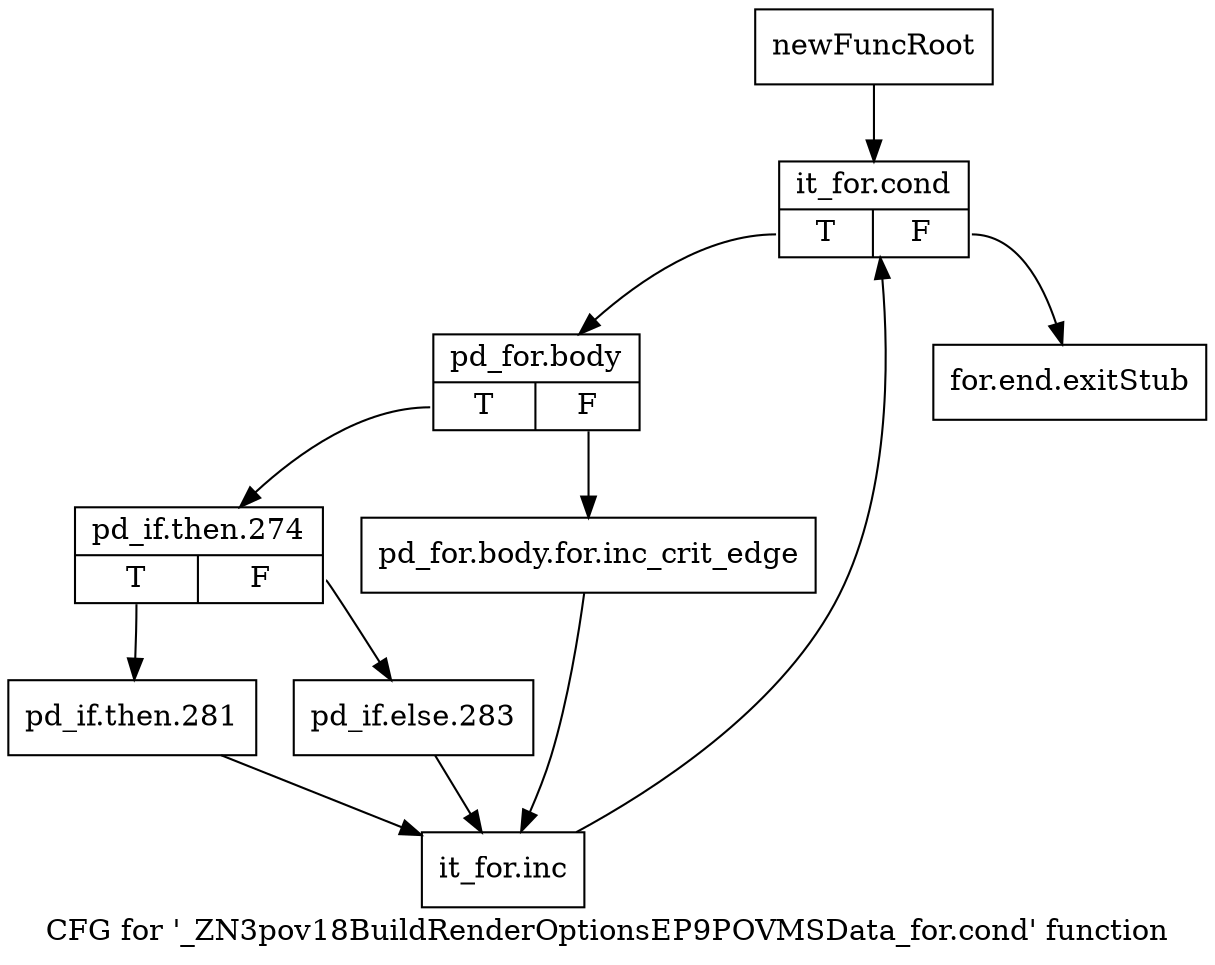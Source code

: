 digraph "CFG for '_ZN3pov18BuildRenderOptionsEP9POVMSData_for.cond' function" {
	label="CFG for '_ZN3pov18BuildRenderOptionsEP9POVMSData_for.cond' function";

	Node0x2577d40 [shape=record,label="{newFuncRoot}"];
	Node0x2577d40 -> Node0x2577de0;
	Node0x2577d90 [shape=record,label="{for.end.exitStub}"];
	Node0x2577de0 [shape=record,label="{it_for.cond|{<s0>T|<s1>F}}"];
	Node0x2577de0:s0 -> Node0x2577e30;
	Node0x2577de0:s1 -> Node0x2577d90;
	Node0x2577e30 [shape=record,label="{pd_for.body|{<s0>T|<s1>F}}"];
	Node0x2577e30:s0 -> Node0x2577ed0;
	Node0x2577e30:s1 -> Node0x2577e80;
	Node0x2577e80 [shape=record,label="{pd_for.body.for.inc_crit_edge}"];
	Node0x2577e80 -> Node0x2577fc0;
	Node0x2577ed0 [shape=record,label="{pd_if.then.274|{<s0>T|<s1>F}}"];
	Node0x2577ed0:s0 -> Node0x2577f70;
	Node0x2577ed0:s1 -> Node0x2577f20;
	Node0x2577f20 [shape=record,label="{pd_if.else.283}"];
	Node0x2577f20 -> Node0x2577fc0;
	Node0x2577f70 [shape=record,label="{pd_if.then.281}"];
	Node0x2577f70 -> Node0x2577fc0;
	Node0x2577fc0 [shape=record,label="{it_for.inc}"];
	Node0x2577fc0 -> Node0x2577de0;
}
